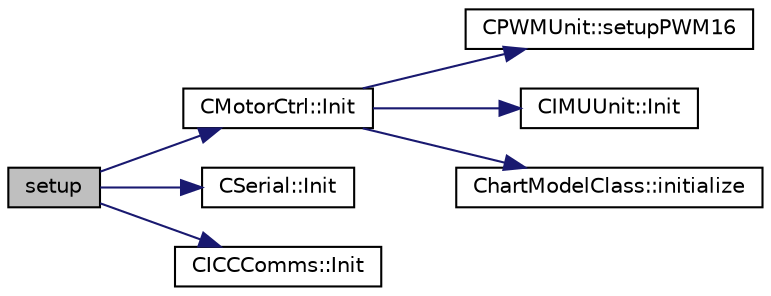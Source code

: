 digraph "setup"
{
 // INTERACTIVE_SVG=YES
 // LATEX_PDF_SIZE
  bgcolor="transparent";
  edge [fontname="Helvetica",fontsize="10",labelfontname="Helvetica",labelfontsize="10"];
  node [fontname="Helvetica",fontsize="10",shape=record];
  rankdir="LR";
  Node18 [label="setup",height=0.2,width=0.4,color="black", fillcolor="grey75", style="filled", fontcolor="black",tooltip=" "];
  Node18 -> Node19 [color="midnightblue",fontsize="10",style="solid"];
  Node19 [label="CMotorCtrl::Init",height=0.2,width=0.4,color="black",URL="$class_c_motor_ctrl.html#af4b1bec8e07e766aa2537d966f025e7a",tooltip="Initialization function of CMotorCtrl."];
  Node19 -> Node20 [color="midnightblue",fontsize="10",style="solid"];
  Node20 [label="CPWMUnit::setupPWM16",height=0.2,width=0.4,color="black",URL="$class_c_p_w_m_unit.html#a706f0f6235cbd5e71f8bada09cfcea74",tooltip=" "];
  Node19 -> Node21 [color="midnightblue",fontsize="10",style="solid"];
  Node21 [label="CIMUUnit::Init",height=0.2,width=0.4,color="black",URL="$class_c_i_m_u_unit.html#a589ccc2afbaadbdf9dbef34c5025a42f",tooltip="Intitialization function of IMU Unit."];
  Node19 -> Node22 [color="midnightblue",fontsize="10",style="solid"];
  Node22 [label="ChartModelClass::initialize",height=0.2,width=0.4,color="black",URL="$class_chart_model_class.html#ab32e055f4e5692dd69685b4befbea75d",tooltip="model initialize function"];
  Node18 -> Node23 [color="midnightblue",fontsize="10",style="solid"];
  Node23 [label="CSerial::Init",height=0.2,width=0.4,color="black",URL="$class_c_serial.html#aed500bd204c4b37665d6d228333edafb",tooltip=" "];
  Node18 -> Node24 [color="midnightblue",fontsize="10",style="solid"];
  Node24 [label="CICCComms::Init",height=0.2,width=0.4,color="black",URL="$class_c_i_c_c_comms.html#a56fc0858965ed1f1f9b3295602472c7e",tooltip=" "];
}
